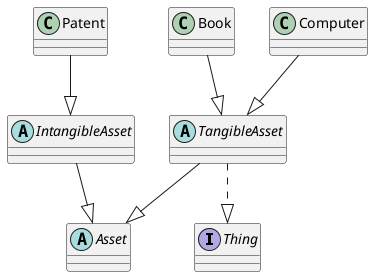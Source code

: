 @startuml

interface Thing {
}

abstract class Asset {
}

abstract class TangibleAsset {
}

abstract class IntangibleAsset {
}

class Book {
}

class Computer {
}

class Patent {
}

TangibleAsset --|> Asset
IntangibleAsset --|> Asset
Book --|> TangibleAsset
Computer --|> TangibleAsset
Patent --|> IntangibleAsset

TangibleAsset ..|> Thing

@enduml